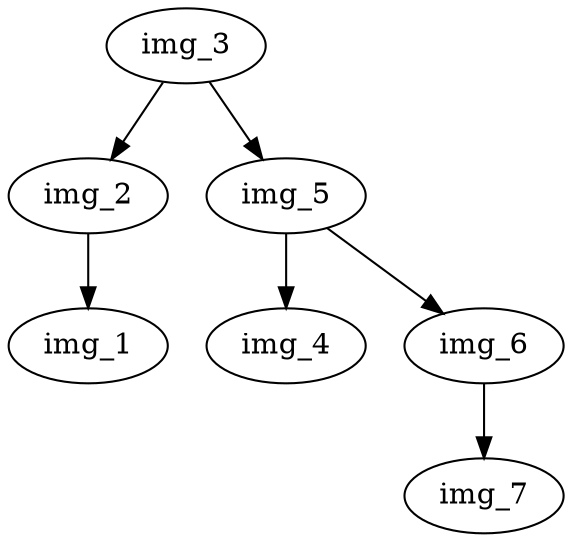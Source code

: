 digraph image_avl {
node_3[label="img_3"];
node_3 -> node_2;
node_3 -> node_5;
node_2[label="img_2"];
node_2 -> node_1;
node_1[label="img_1"];
node_5[label="img_5"];
node_5 -> node_4;
node_5 -> node_6;
node_4[label="img_4"];
node_6[label="img_6"];
node_6 -> node_7;
node_7[label="img_7"];
}
